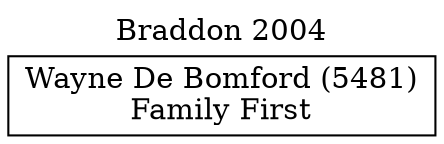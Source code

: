 // House preference flow
digraph "Wayne De Bomford (5481)_Braddon_2004" {
	graph [label="Braddon 2004" labelloc=t mclimit=10]
	node [shape=box]
	"Wayne De Bomford (5481)" [label="Wayne De Bomford (5481)
Family First"]
}
